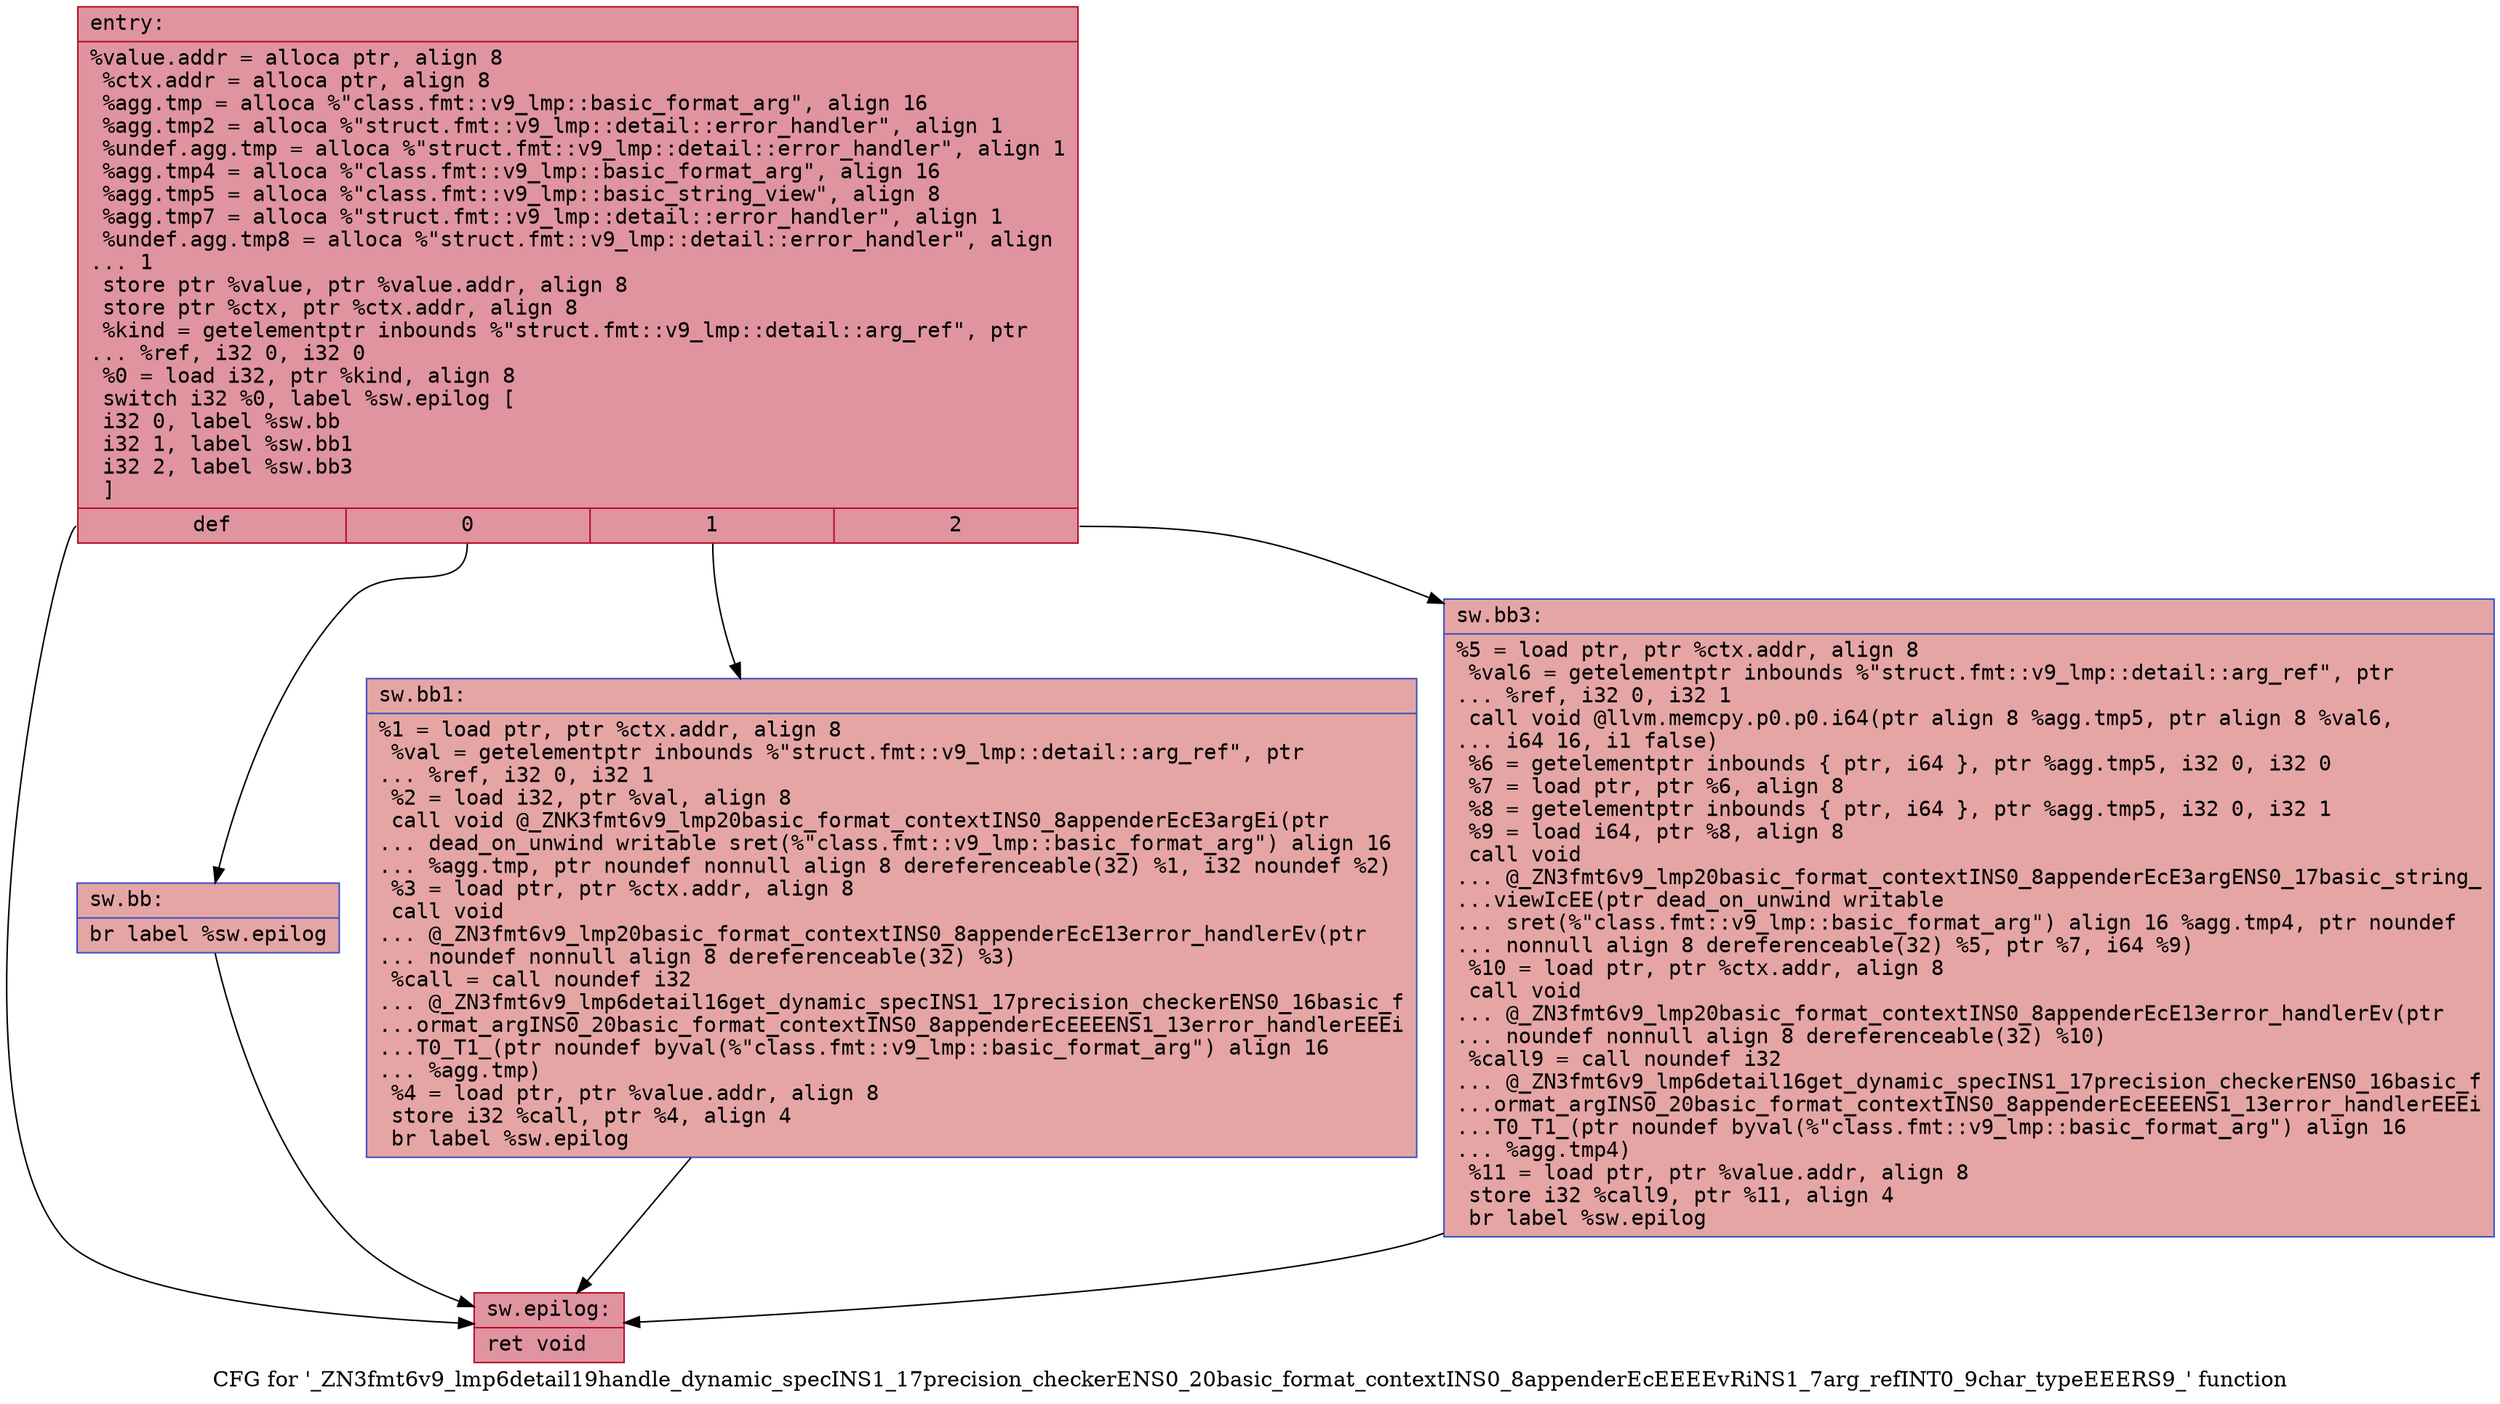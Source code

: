 digraph "CFG for '_ZN3fmt6v9_lmp6detail19handle_dynamic_specINS1_17precision_checkerENS0_20basic_format_contextINS0_8appenderEcEEEEvRiNS1_7arg_refINT0_9char_typeEEERS9_' function" {
	label="CFG for '_ZN3fmt6v9_lmp6detail19handle_dynamic_specINS1_17precision_checkerENS0_20basic_format_contextINS0_8appenderEcEEEEvRiNS1_7arg_refINT0_9char_typeEEERS9_' function";

	Node0x556bfeaf4110 [shape=record,color="#b70d28ff", style=filled, fillcolor="#b70d2870" fontname="Courier",label="{entry:\l|  %value.addr = alloca ptr, align 8\l  %ctx.addr = alloca ptr, align 8\l  %agg.tmp = alloca %\"class.fmt::v9_lmp::basic_format_arg\", align 16\l  %agg.tmp2 = alloca %\"struct.fmt::v9_lmp::detail::error_handler\", align 1\l  %undef.agg.tmp = alloca %\"struct.fmt::v9_lmp::detail::error_handler\", align 1\l  %agg.tmp4 = alloca %\"class.fmt::v9_lmp::basic_format_arg\", align 16\l  %agg.tmp5 = alloca %\"class.fmt::v9_lmp::basic_string_view\", align 8\l  %agg.tmp7 = alloca %\"struct.fmt::v9_lmp::detail::error_handler\", align 1\l  %undef.agg.tmp8 = alloca %\"struct.fmt::v9_lmp::detail::error_handler\", align\l... 1\l  store ptr %value, ptr %value.addr, align 8\l  store ptr %ctx, ptr %ctx.addr, align 8\l  %kind = getelementptr inbounds %\"struct.fmt::v9_lmp::detail::arg_ref\", ptr\l... %ref, i32 0, i32 0\l  %0 = load i32, ptr %kind, align 8\l  switch i32 %0, label %sw.epilog [\l    i32 0, label %sw.bb\l    i32 1, label %sw.bb1\l    i32 2, label %sw.bb3\l  ]\l|{<s0>def|<s1>0|<s2>1|<s3>2}}"];
	Node0x556bfeaf4110:s0 -> Node0x556bfeaf49d0[tooltip="entry -> sw.epilog\nProbability 25.00%" ];
	Node0x556bfeaf4110:s1 -> Node0x556bfeaf4a50[tooltip="entry -> sw.bb\nProbability 25.00%" ];
	Node0x556bfeaf4110:s2 -> Node0x556bfeaf4ac0[tooltip="entry -> sw.bb1\nProbability 25.00%" ];
	Node0x556bfeaf4110:s3 -> Node0x556bfeaf4b30[tooltip="entry -> sw.bb3\nProbability 25.00%" ];
	Node0x556bfeaf4a50 [shape=record,color="#3d50c3ff", style=filled, fillcolor="#c5333470" fontname="Courier",label="{sw.bb:\l|  br label %sw.epilog\l}"];
	Node0x556bfeaf4a50 -> Node0x556bfeaf49d0[tooltip="sw.bb -> sw.epilog\nProbability 100.00%" ];
	Node0x556bfeaf4ac0 [shape=record,color="#3d50c3ff", style=filled, fillcolor="#c5333470" fontname="Courier",label="{sw.bb1:\l|  %1 = load ptr, ptr %ctx.addr, align 8\l  %val = getelementptr inbounds %\"struct.fmt::v9_lmp::detail::arg_ref\", ptr\l... %ref, i32 0, i32 1\l  %2 = load i32, ptr %val, align 8\l  call void @_ZNK3fmt6v9_lmp20basic_format_contextINS0_8appenderEcE3argEi(ptr\l... dead_on_unwind writable sret(%\"class.fmt::v9_lmp::basic_format_arg\") align 16\l... %agg.tmp, ptr noundef nonnull align 8 dereferenceable(32) %1, i32 noundef %2)\l  %3 = load ptr, ptr %ctx.addr, align 8\l  call void\l... @_ZN3fmt6v9_lmp20basic_format_contextINS0_8appenderEcE13error_handlerEv(ptr\l... noundef nonnull align 8 dereferenceable(32) %3)\l  %call = call noundef i32\l... @_ZN3fmt6v9_lmp6detail16get_dynamic_specINS1_17precision_checkerENS0_16basic_f\l...ormat_argINS0_20basic_format_contextINS0_8appenderEcEEEENS1_13error_handlerEEEi\l...T0_T1_(ptr noundef byval(%\"class.fmt::v9_lmp::basic_format_arg\") align 16\l... %agg.tmp)\l  %4 = load ptr, ptr %value.addr, align 8\l  store i32 %call, ptr %4, align 4\l  br label %sw.epilog\l}"];
	Node0x556bfeaf4ac0 -> Node0x556bfeaf49d0[tooltip="sw.bb1 -> sw.epilog\nProbability 100.00%" ];
	Node0x556bfeaf4b30 [shape=record,color="#3d50c3ff", style=filled, fillcolor="#c5333470" fontname="Courier",label="{sw.bb3:\l|  %5 = load ptr, ptr %ctx.addr, align 8\l  %val6 = getelementptr inbounds %\"struct.fmt::v9_lmp::detail::arg_ref\", ptr\l... %ref, i32 0, i32 1\l  call void @llvm.memcpy.p0.p0.i64(ptr align 8 %agg.tmp5, ptr align 8 %val6,\l... i64 16, i1 false)\l  %6 = getelementptr inbounds \{ ptr, i64 \}, ptr %agg.tmp5, i32 0, i32 0\l  %7 = load ptr, ptr %6, align 8\l  %8 = getelementptr inbounds \{ ptr, i64 \}, ptr %agg.tmp5, i32 0, i32 1\l  %9 = load i64, ptr %8, align 8\l  call void\l... @_ZN3fmt6v9_lmp20basic_format_contextINS0_8appenderEcE3argENS0_17basic_string_\l...viewIcEE(ptr dead_on_unwind writable\l... sret(%\"class.fmt::v9_lmp::basic_format_arg\") align 16 %agg.tmp4, ptr noundef\l... nonnull align 8 dereferenceable(32) %5, ptr %7, i64 %9)\l  %10 = load ptr, ptr %ctx.addr, align 8\l  call void\l... @_ZN3fmt6v9_lmp20basic_format_contextINS0_8appenderEcE13error_handlerEv(ptr\l... noundef nonnull align 8 dereferenceable(32) %10)\l  %call9 = call noundef i32\l... @_ZN3fmt6v9_lmp6detail16get_dynamic_specINS1_17precision_checkerENS0_16basic_f\l...ormat_argINS0_20basic_format_contextINS0_8appenderEcEEEENS1_13error_handlerEEEi\l...T0_T1_(ptr noundef byval(%\"class.fmt::v9_lmp::basic_format_arg\") align 16\l... %agg.tmp4)\l  %11 = load ptr, ptr %value.addr, align 8\l  store i32 %call9, ptr %11, align 4\l  br label %sw.epilog\l}"];
	Node0x556bfeaf4b30 -> Node0x556bfeaf49d0[tooltip="sw.bb3 -> sw.epilog\nProbability 100.00%" ];
	Node0x556bfeaf49d0 [shape=record,color="#b70d28ff", style=filled, fillcolor="#b70d2870" fontname="Courier",label="{sw.epilog:\l|  ret void\l}"];
}
